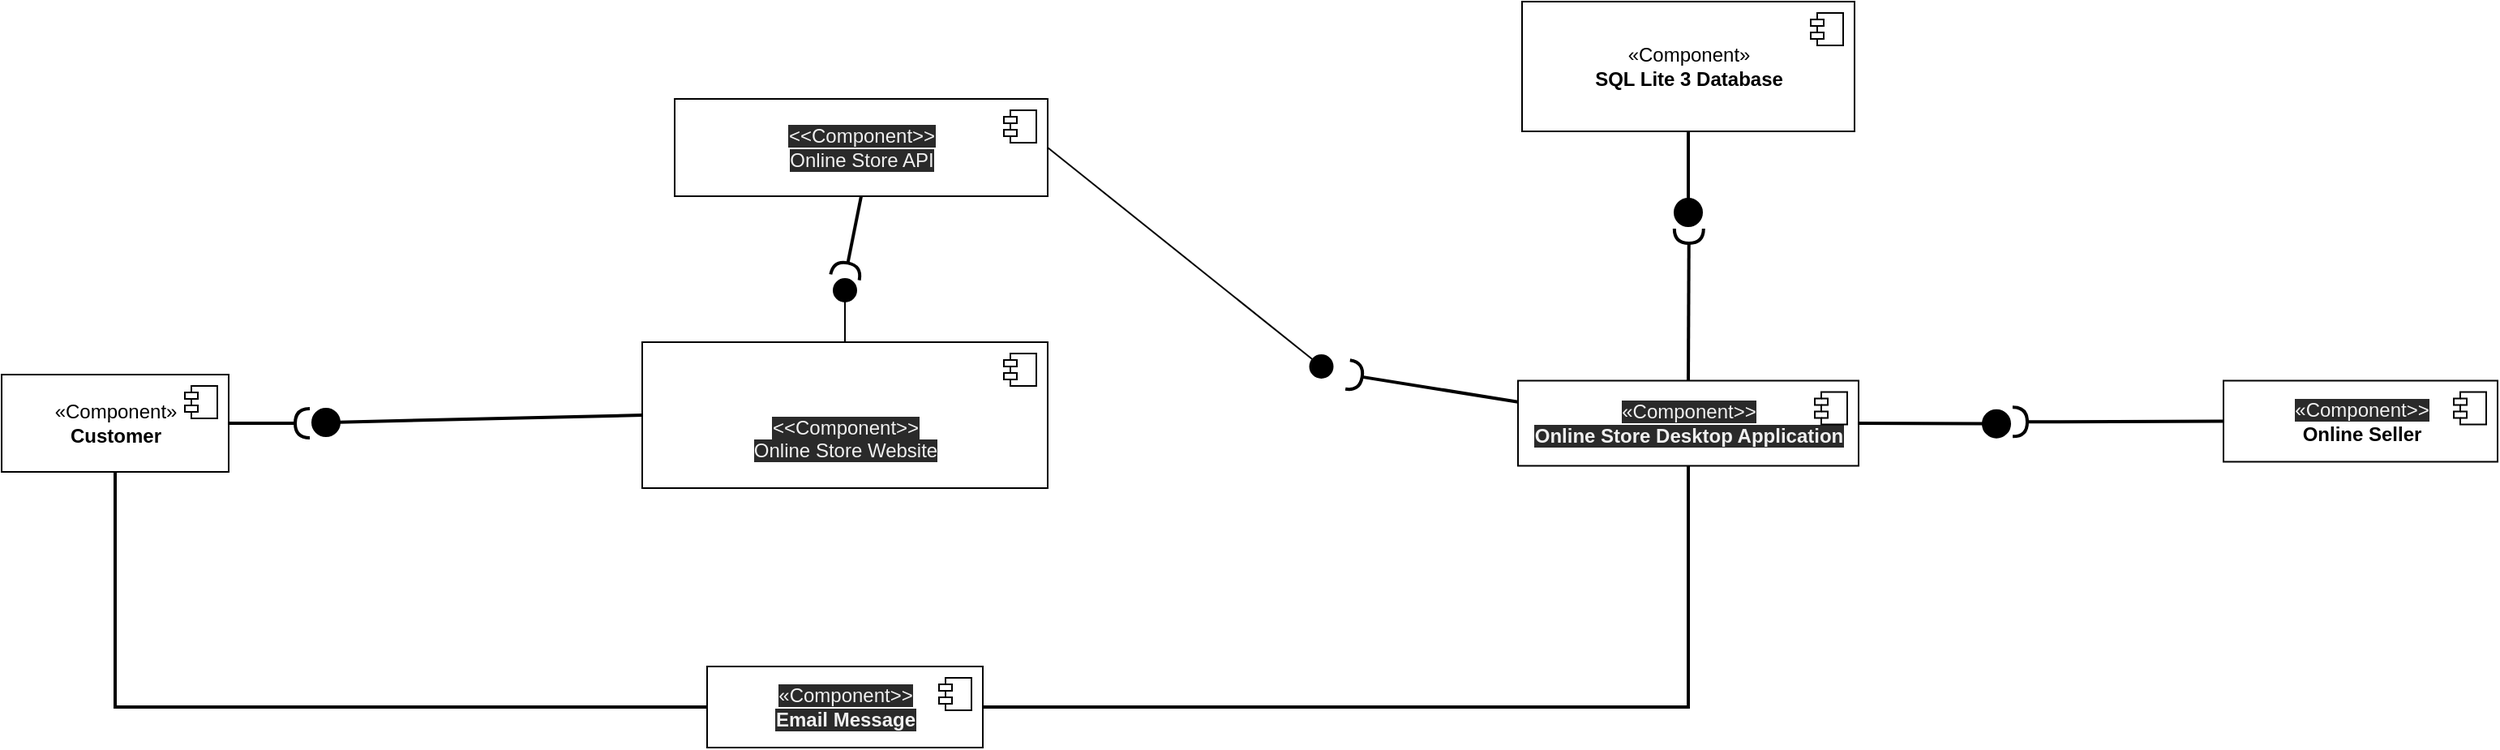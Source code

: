 <mxfile>
    <diagram id="6iIQ3RoZHpQW3jVe7aWf" name="Page-1">
        <mxGraphModel dx="1698" dy="475" grid="1" gridSize="10" guides="1" tooltips="1" connect="1" arrows="1" fold="1" page="1" pageScale="1" pageWidth="827" pageHeight="1169" math="0" shadow="0">
            <root>
                <mxCell id="0"/>
                <mxCell id="1" parent="0"/>
                <mxCell id="38" value="&lt;br&gt;&lt;br&gt;&lt;span style=&quot;color: rgb(240 , 240 , 240) ; font-family: &amp;#34;helvetica&amp;#34; ; font-size: 12px ; font-style: normal ; font-weight: 400 ; letter-spacing: normal ; text-align: center ; text-indent: 0px ; text-transform: none ; word-spacing: 0px ; background-color: rgb(42 , 42 , 42) ; display: inline ; float: none&quot;&gt;&amp;lt;&amp;lt;Component&amp;gt;&amp;gt;&lt;/span&gt;&lt;br style=&quot;color: rgb(240 , 240 , 240) ; font-family: &amp;#34;helvetica&amp;#34; ; font-size: 12px ; font-style: normal ; font-weight: 400 ; letter-spacing: normal ; text-align: center ; text-indent: 0px ; text-transform: none ; word-spacing: 0px ; background-color: rgb(42 , 42 , 42)&quot;&gt;&lt;span style=&quot;color: rgb(240 , 240 , 240) ; font-family: &amp;#34;helvetica&amp;#34; ; font-size: 12px ; font-style: normal ; font-weight: 400 ; letter-spacing: normal ; text-align: center ; text-indent: 0px ; text-transform: none ; word-spacing: 0px ; background-color: rgb(42 , 42 , 42) ; display: inline ; float: none&quot;&gt;Online Store Website&lt;/span&gt;&lt;br&gt;" style="html=1;dropTarget=0;" parent="1" vertex="1">
                    <mxGeometry x="135" y="730" width="250" height="90" as="geometry"/>
                </mxCell>
                <mxCell id="39" value="" style="shape=module;jettyWidth=8;jettyHeight=4;" parent="38" vertex="1">
                    <mxGeometry x="1" width="20" height="20" relative="1" as="geometry">
                        <mxPoint x="-27" y="7" as="offset"/>
                    </mxGeometry>
                </mxCell>
                <mxCell id="85" style="edgeStyle=none;rounded=0;orthogonalLoop=1;jettySize=auto;html=1;exitX=0.5;exitY=0;exitDx=0;exitDy=0;startArrow=none;startFill=0;endArrow=halfCircle;endFill=0;strokeWidth=2;" parent="1" source="23" edge="1">
                    <mxGeometry relative="1" as="geometry">
                        <mxPoint x="780.412" y="660" as="targetPoint"/>
                    </mxGeometry>
                </mxCell>
                <mxCell id="87" style="edgeStyle=none;rounded=0;orthogonalLoop=1;jettySize=auto;html=1;exitX=1;exitY=0.5;exitDx=0;exitDy=0;startArrow=none;startFill=0;endArrow=circle;endFill=1;strokeWidth=2;" parent="1" source="23" edge="1">
                    <mxGeometry relative="1" as="geometry">
                        <mxPoint x="980" y="780.353" as="targetPoint"/>
                    </mxGeometry>
                </mxCell>
                <mxCell id="89" style="edgeStyle=orthogonalEdgeStyle;rounded=0;orthogonalLoop=1;jettySize=auto;html=1;exitX=0.5;exitY=1;exitDx=0;exitDy=0;entryX=1;entryY=0.5;entryDx=0;entryDy=0;startArrow=none;startFill=0;endArrow=none;endFill=0;strokeWidth=2;" parent="1" source="23" target="77" edge="1">
                    <mxGeometry relative="1" as="geometry"/>
                </mxCell>
                <mxCell id="23" value="&#10;&#10;&lt;span style=&quot;color: rgb(240, 240, 240); font-family: helvetica; font-size: 12px; font-style: normal; font-weight: 400; letter-spacing: normal; text-align: center; text-indent: 0px; text-transform: none; word-spacing: 0px; background-color: rgb(42, 42, 42);&quot;&gt;«Component&amp;gt;&amp;gt;&lt;/span&gt;&lt;br style=&quot;color: rgb(240, 240, 240); font-family: helvetica; font-size: 12px; font-style: normal; font-weight: 400; letter-spacing: normal; text-align: center; text-indent: 0px; text-transform: none; word-spacing: 0px; background-color: rgb(42, 42, 42);&quot;&gt;&lt;b style=&quot;color: rgb(240, 240, 240); font-family: helvetica; font-size: 12px; font-style: normal; letter-spacing: normal; text-align: center; text-indent: 0px; text-transform: none; word-spacing: 0px; background-color: rgb(42, 42, 42);&quot;&gt;Online Store Desktop Application&lt;/b&gt;&#10;&#10;" style="html=1;dropTarget=0;" parent="1" vertex="1">
                    <mxGeometry x="675" y="753.75" width="210" height="52.5" as="geometry"/>
                </mxCell>
                <mxCell id="24" value="" style="shape=module;jettyWidth=8;jettyHeight=4;" parent="23" vertex="1">
                    <mxGeometry x="1" width="20" height="20" relative="1" as="geometry">
                        <mxPoint x="-27" y="7" as="offset"/>
                    </mxGeometry>
                </mxCell>
                <mxCell id="67" style="edgeStyle=none;rounded=0;orthogonalLoop=1;jettySize=auto;html=1;startArrow=none;startFill=0;endArrow=circle;endFill=1;strokeWidth=2;exitX=0;exitY=0.5;exitDx=0;exitDy=0;" parent="1" source="38" edge="1">
                    <mxGeometry relative="1" as="geometry">
                        <mxPoint x="-70" y="779.765" as="targetPoint"/>
                        <mxPoint x="20" y="780" as="sourcePoint"/>
                    </mxGeometry>
                </mxCell>
                <mxCell id="46" value="&lt;span&gt;«Component»&lt;/span&gt;&lt;br&gt;&lt;b&gt;SQL Lite 3 Database&lt;/b&gt;" style="html=1;dropTarget=0;" parent="1" vertex="1">
                    <mxGeometry x="677.5" y="520" width="205" height="80" as="geometry"/>
                </mxCell>
                <mxCell id="47" value="" style="shape=module;jettyWidth=8;jettyHeight=4;" parent="46" vertex="1">
                    <mxGeometry x="1" width="20" height="20" relative="1" as="geometry">
                        <mxPoint x="-27" y="7" as="offset"/>
                    </mxGeometry>
                </mxCell>
                <mxCell id="63" style="edgeStyle=none;rounded=0;orthogonalLoop=1;jettySize=auto;html=1;exitX=0.5;exitY=1;exitDx=0;exitDy=0;startArrow=none;startFill=0;endArrow=circle;endFill=1;strokeWidth=2;" parent="1" source="46" edge="1">
                    <mxGeometry relative="1" as="geometry">
                        <mxPoint x="780" y="660" as="targetPoint"/>
                        <mxPoint x="780" y="590" as="sourcePoint"/>
                    </mxGeometry>
                </mxCell>
                <mxCell id="68" style="edgeStyle=none;rounded=0;orthogonalLoop=1;jettySize=auto;html=1;exitX=1;exitY=0.5;exitDx=0;exitDy=0;startArrow=none;startFill=0;endArrow=halfCircle;endFill=0;strokeWidth=2;" parent="1" source="65" edge="1">
                    <mxGeometry relative="1" as="geometry">
                        <mxPoint x="-70" y="780" as="targetPoint"/>
                    </mxGeometry>
                </mxCell>
                <mxCell id="65" value="«Component»&lt;br&gt;&lt;b&gt;Customer&lt;/b&gt;" style="html=1;dropTarget=0;" parent="1" vertex="1">
                    <mxGeometry x="-260" y="750" width="140" height="60" as="geometry"/>
                </mxCell>
                <mxCell id="66" value="" style="shape=module;jettyWidth=8;jettyHeight=4;" parent="65" vertex="1">
                    <mxGeometry x="1" width="20" height="20" relative="1" as="geometry">
                        <mxPoint x="-27" y="7" as="offset"/>
                    </mxGeometry>
                </mxCell>
                <mxCell id="90" style="edgeStyle=orthogonalEdgeStyle;rounded=0;orthogonalLoop=1;jettySize=auto;html=1;exitX=0;exitY=0.5;exitDx=0;exitDy=0;entryX=0.5;entryY=1;entryDx=0;entryDy=0;startArrow=none;startFill=0;endArrow=none;endFill=0;strokeWidth=2;" parent="1" source="77" target="65" edge="1">
                    <mxGeometry relative="1" as="geometry"/>
                </mxCell>
                <mxCell id="77" value="&lt;span style=&quot;color: rgb(240 , 240 , 240) ; font-family: &amp;#34;helvetica&amp;#34; ; font-size: 12px ; font-style: normal ; font-weight: 400 ; letter-spacing: normal ; text-align: center ; text-indent: 0px ; text-transform: none ; word-spacing: 0px ; background-color: rgb(42 , 42 , 42)&quot;&gt;«Component&amp;gt;&amp;gt;&lt;/span&gt;&lt;br style=&quot;color: rgb(240 , 240 , 240) ; font-family: &amp;#34;helvetica&amp;#34; ; font-size: 12px ; font-style: normal ; font-weight: 400 ; letter-spacing: normal ; text-align: center ; text-indent: 0px ; text-transform: none ; word-spacing: 0px ; background-color: rgb(42 , 42 , 42)&quot;&gt;&lt;b style=&quot;color: rgb(240 , 240 , 240) ; font-family: &amp;#34;helvetica&amp;#34; ; font-size: 12px ; font-style: normal ; letter-spacing: normal ; text-align: center ; text-indent: 0px ; text-transform: none ; word-spacing: 0px ; background-color: rgb(42 , 42 , 42)&quot;&gt;Email Message&lt;/b&gt;" style="html=1;dropTarget=0;" parent="1" vertex="1">
                    <mxGeometry x="175" y="930" width="170" height="50" as="geometry"/>
                </mxCell>
                <mxCell id="78" value="" style="shape=module;jettyWidth=8;jettyHeight=4;" parent="77" vertex="1">
                    <mxGeometry x="1" width="20" height="20" relative="1" as="geometry">
                        <mxPoint x="-27" y="7" as="offset"/>
                    </mxGeometry>
                </mxCell>
                <mxCell id="88" style="edgeStyle=none;rounded=0;orthogonalLoop=1;jettySize=auto;html=1;exitX=0;exitY=0.5;exitDx=0;exitDy=0;startArrow=none;startFill=0;endArrow=halfCircle;endFill=0;strokeWidth=2;" parent="1" source="79" edge="1">
                    <mxGeometry relative="1" as="geometry">
                        <mxPoint x="980" y="779.176" as="targetPoint"/>
                    </mxGeometry>
                </mxCell>
                <mxCell id="79" value="&lt;span style=&quot;color: rgb(240 , 240 , 240) ; font-family: &amp;#34;helvetica&amp;#34; ; font-size: 12px ; font-style: normal ; font-weight: 400 ; letter-spacing: normal ; text-align: center ; text-indent: 0px ; text-transform: none ; word-spacing: 0px ; background-color: rgb(42 , 42 , 42)&quot;&gt;«Component&amp;gt;&amp;gt;&lt;/span&gt;&lt;br style=&quot;color: rgb(240 , 240 , 240) ; font-family: &amp;#34;helvetica&amp;#34; ; font-size: 12px ; font-style: normal ; font-weight: 400 ; letter-spacing: normal ; text-align: center ; text-indent: 0px ; text-transform: none ; word-spacing: 0px ; background-color: rgb(42 , 42 , 42)&quot;&gt;&lt;font face=&quot;helvetica&quot;&gt;&lt;b&gt;Online Seller&lt;/b&gt;&lt;/font&gt;" style="html=1;dropTarget=0;" parent="1" vertex="1">
                    <mxGeometry x="1110" y="753.75" width="169" height="50" as="geometry"/>
                </mxCell>
                <mxCell id="80" value="" style="shape=module;jettyWidth=8;jettyHeight=4;" parent="79" vertex="1">
                    <mxGeometry x="1" width="20" height="20" relative="1" as="geometry">
                        <mxPoint x="-27" y="7" as="offset"/>
                    </mxGeometry>
                </mxCell>
                <mxCell id="91" value="&lt;span style=&quot;color: rgb(240 , 240 , 240) ; font-family: &amp;#34;helvetica&amp;#34; ; font-size: 12px ; font-style: normal ; font-weight: 400 ; letter-spacing: normal ; text-align: center ; text-indent: 0px ; text-transform: none ; word-spacing: 0px ; background-color: rgb(42 , 42 , 42) ; display: inline ; float: none&quot;&gt;&amp;lt;&amp;lt;Component&amp;gt;&amp;gt;&lt;/span&gt;&lt;br style=&quot;color: rgb(240 , 240 , 240) ; font-family: &amp;#34;helvetica&amp;#34; ; font-size: 12px ; font-style: normal ; font-weight: 400 ; letter-spacing: normal ; text-align: center ; text-indent: 0px ; text-transform: none ; word-spacing: 0px ; background-color: rgb(42 , 42 , 42)&quot;&gt;&lt;span style=&quot;color: rgb(240 , 240 , 240) ; font-family: &amp;#34;helvetica&amp;#34; ; font-size: 12px ; font-style: normal ; font-weight: 400 ; letter-spacing: normal ; text-align: center ; text-indent: 0px ; text-transform: none ; word-spacing: 0px ; background-color: rgb(42 , 42 , 42) ; display: inline ; float: none&quot;&gt;Online Store API&lt;/span&gt;" style="html=1;dropTarget=0;" parent="1" vertex="1">
                    <mxGeometry x="155" y="580" width="230" height="60" as="geometry"/>
                </mxCell>
                <mxCell id="92" value="" style="shape=module;jettyWidth=8;jettyHeight=4;" parent="91" vertex="1">
                    <mxGeometry x="1" width="20" height="20" relative="1" as="geometry">
                        <mxPoint x="-27" y="7" as="offset"/>
                    </mxGeometry>
                </mxCell>
                <mxCell id="93" style="edgeStyle=none;rounded=0;orthogonalLoop=1;jettySize=auto;html=1;exitX=0.5;exitY=0;exitDx=0;exitDy=0;endArrow=circle;endFill=1;strokeWidth=1;startArrow=none;startFill=0;" parent="1" source="38" edge="1">
                    <mxGeometry relative="1" as="geometry">
                        <mxPoint x="260" y="690" as="targetPoint"/>
                        <mxPoint x="385" y="700" as="sourcePoint"/>
                    </mxGeometry>
                </mxCell>
                <mxCell id="94" style="edgeStyle=none;rounded=0;orthogonalLoop=1;jettySize=auto;html=1;exitX=0.5;exitY=1;exitDx=0;exitDy=0;startArrow=none;startFill=0;endArrow=halfCircle;endFill=0;strokeWidth=2;" parent="1" source="91" edge="1">
                    <mxGeometry relative="1" as="geometry">
                        <mxPoint x="260" y="690" as="targetPoint"/>
                        <mxPoint x="585" y="710" as="sourcePoint"/>
                    </mxGeometry>
                </mxCell>
                <mxCell id="95" style="edgeStyle=none;rounded=0;orthogonalLoop=1;jettySize=auto;html=1;exitX=0;exitY=0.25;exitDx=0;exitDy=0;startArrow=none;startFill=0;endArrow=halfCircle;endFill=0;strokeWidth=2;" parent="1" source="23" edge="1">
                    <mxGeometry relative="1" as="geometry">
                        <mxPoint x="570" y="750" as="targetPoint"/>
                        <mxPoint x="655" y="730" as="sourcePoint"/>
                    </mxGeometry>
                </mxCell>
                <mxCell id="96" style="edgeStyle=none;rounded=0;orthogonalLoop=1;jettySize=auto;html=1;exitX=1;exitY=0.5;exitDx=0;exitDy=0;endArrow=circle;endFill=1;strokeWidth=1;startArrow=none;startFill=0;" parent="1" source="91" edge="1">
                    <mxGeometry relative="1" as="geometry">
                        <mxPoint x="560" y="750" as="targetPoint"/>
                        <mxPoint x="460" y="700" as="sourcePoint"/>
                    </mxGeometry>
                </mxCell>
            </root>
        </mxGraphModel>
    </diagram>
</mxfile>